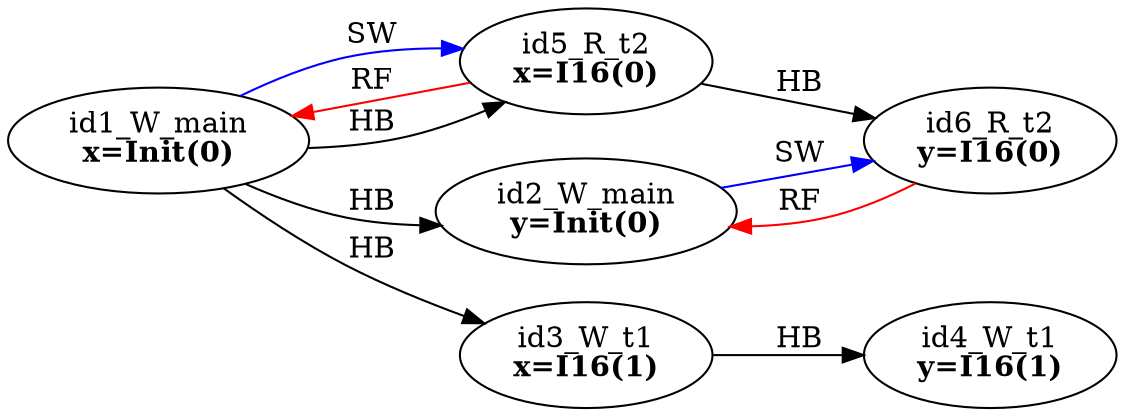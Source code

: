 digraph memory_model {
rankdir=LR;
splines=true; esep=0.5;
id1_W_main -> id2_W_main [label = "HB", color="black"];
id3_W_t1 -> id4_W_t1 [label = "HB", color="black"];
id5_R_t2 -> id6_R_t2 [label = "HB", color="black"];
id1_W_main -> id3_W_t1 [label = "HB", color="black"];
id1_W_main -> id5_R_t2 [label = "HB", color="black"];
id5_R_t2 -> id1_W_main [label = "RF", color="red"];
id6_R_t2 -> id2_W_main [label = "RF", color="red"];
id1_W_main -> id5_R_t2 [label = "SW", color="blue"];
id2_W_main -> id6_R_t2 [label = "SW", color="blue"];
id1_W_main [label=<id1_W_main<br/><B>x=Init(0)</B>>, pos="2.5,4!"]
id2_W_main [label=<id2_W_main<br/><B>y=Init(0)</B>>, pos="2.5,2!"]
id3_W_t1 [label=<id3_W_t1<br/><B>x=I16(1)</B>>, pos="0,0!"]
id4_W_t1 [label=<id4_W_t1<br/><B>y=I16(1)</B>>, pos="0,-2!"]
id5_R_t2 [label=<id5_R_t2<br/><B>x=I16(0)</B>>, pos="5,0!"]
id6_R_t2 [label=<id6_R_t2<br/><B>y=I16(0)</B>>, pos="5,-2!"]
}